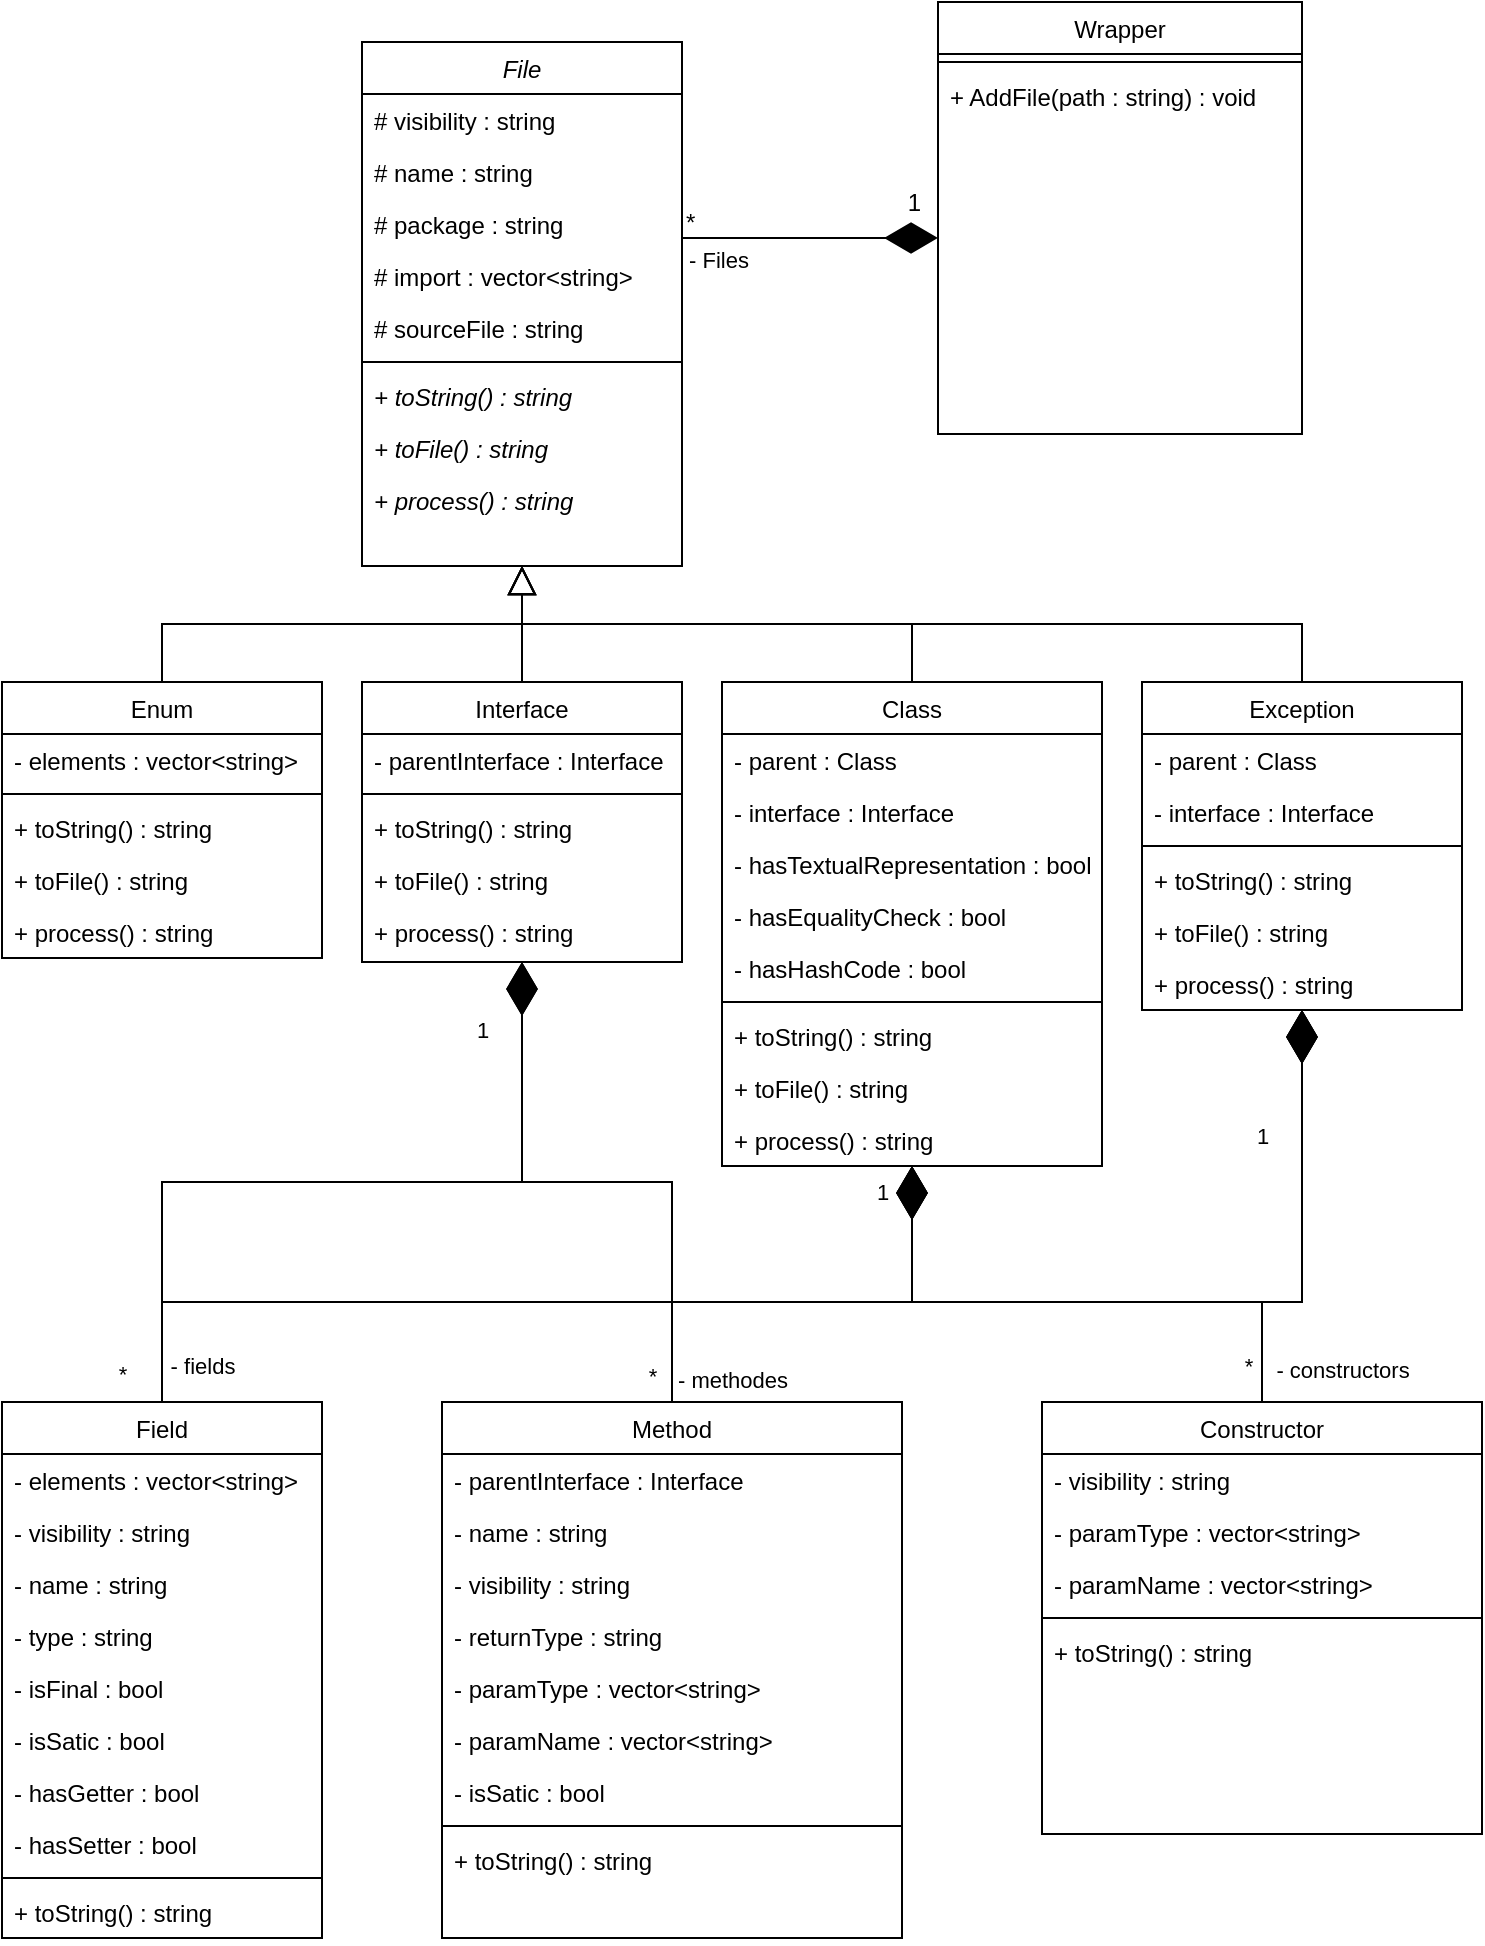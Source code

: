 <mxfile version="24.4.10" type="device">
  <diagram id="C5RBs43oDa-KdzZeNtuy" name="Page-1">
    <mxGraphModel dx="1432" dy="757" grid="1" gridSize="10" guides="1" tooltips="1" connect="1" arrows="1" fold="1" page="1" pageScale="1" pageWidth="827" pageHeight="1169" math="0" shadow="0">
      <root>
        <mxCell id="WIyWlLk6GJQsqaUBKTNV-0" />
        <mxCell id="WIyWlLk6GJQsqaUBKTNV-1" parent="WIyWlLk6GJQsqaUBKTNV-0" />
        <mxCell id="zkfFHV4jXpPFQw0GAbJ--0" value="File" style="swimlane;fontStyle=2;align=center;verticalAlign=top;childLayout=stackLayout;horizontal=1;startSize=26;horizontalStack=0;resizeParent=1;resizeLast=0;collapsible=1;marginBottom=0;rounded=0;shadow=0;strokeWidth=1;" parent="WIyWlLk6GJQsqaUBKTNV-1" vertex="1">
          <mxGeometry x="220" y="40" width="160" height="262" as="geometry">
            <mxRectangle x="230" y="140" width="160" height="26" as="alternateBounds" />
          </mxGeometry>
        </mxCell>
        <mxCell id="zkfFHV4jXpPFQw0GAbJ--1" value="# visibility : string" style="text;align=left;verticalAlign=top;spacingLeft=4;spacingRight=4;overflow=hidden;rotatable=0;points=[[0,0.5],[1,0.5]];portConstraint=eastwest;" parent="zkfFHV4jXpPFQw0GAbJ--0" vertex="1">
          <mxGeometry y="26" width="160" height="26" as="geometry" />
        </mxCell>
        <mxCell id="zkfFHV4jXpPFQw0GAbJ--3" value="# name : string" style="text;align=left;verticalAlign=top;spacingLeft=4;spacingRight=4;overflow=hidden;rotatable=0;points=[[0,0.5],[1,0.5]];portConstraint=eastwest;rounded=0;shadow=0;html=0;" parent="zkfFHV4jXpPFQw0GAbJ--0" vertex="1">
          <mxGeometry y="52" width="160" height="26" as="geometry" />
        </mxCell>
        <mxCell id="ltKmu5wCh4bkHCzf4ety-9" value="# package : string" style="text;align=left;verticalAlign=top;spacingLeft=4;spacingRight=4;overflow=hidden;rotatable=0;points=[[0,0.5],[1,0.5]];portConstraint=eastwest;rounded=0;shadow=0;html=0;" parent="zkfFHV4jXpPFQw0GAbJ--0" vertex="1">
          <mxGeometry y="78" width="160" height="26" as="geometry" />
        </mxCell>
        <mxCell id="ltKmu5wCh4bkHCzf4ety-12" value="# import : vector&lt;string&gt;" style="text;align=left;verticalAlign=top;spacingLeft=4;spacingRight=4;overflow=hidden;rotatable=0;points=[[0,0.5],[1,0.5]];portConstraint=eastwest;" parent="zkfFHV4jXpPFQw0GAbJ--0" vertex="1">
          <mxGeometry y="104" width="160" height="26" as="geometry" />
        </mxCell>
        <mxCell id="8OElluY5JYBfEVc4xmNO-0" value="# sourceFile : string" style="text;align=left;verticalAlign=top;spacingLeft=4;spacingRight=4;overflow=hidden;rotatable=0;points=[[0,0.5],[1,0.5]];portConstraint=eastwest;" parent="zkfFHV4jXpPFQw0GAbJ--0" vertex="1">
          <mxGeometry y="130" width="160" height="26" as="geometry" />
        </mxCell>
        <mxCell id="zkfFHV4jXpPFQw0GAbJ--4" value="" style="line;html=1;strokeWidth=1;align=left;verticalAlign=middle;spacingTop=-1;spacingLeft=3;spacingRight=3;rotatable=0;labelPosition=right;points=[];portConstraint=eastwest;" parent="zkfFHV4jXpPFQw0GAbJ--0" vertex="1">
          <mxGeometry y="156" width="160" height="8" as="geometry" />
        </mxCell>
        <mxCell id="zkfFHV4jXpPFQw0GAbJ--5" value="+ toString() : string" style="text;align=left;verticalAlign=top;spacingLeft=4;spacingRight=4;overflow=hidden;rotatable=0;points=[[0,0.5],[1,0.5]];portConstraint=eastwest;fontStyle=2" parent="zkfFHV4jXpPFQw0GAbJ--0" vertex="1">
          <mxGeometry y="164" width="160" height="26" as="geometry" />
        </mxCell>
        <mxCell id="ltKmu5wCh4bkHCzf4ety-10" value="+ toFile() : string" style="text;align=left;verticalAlign=top;spacingLeft=4;spacingRight=4;overflow=hidden;rotatable=0;points=[[0,0.5],[1,0.5]];portConstraint=eastwest;fontStyle=2" parent="zkfFHV4jXpPFQw0GAbJ--0" vertex="1">
          <mxGeometry y="190" width="160" height="26" as="geometry" />
        </mxCell>
        <mxCell id="8OElluY5JYBfEVc4xmNO-1" value="+ process() : string" style="text;align=left;verticalAlign=top;spacingLeft=4;spacingRight=4;overflow=hidden;rotatable=0;points=[[0,0.5],[1,0.5]];portConstraint=eastwest;fontStyle=2" parent="zkfFHV4jXpPFQw0GAbJ--0" vertex="1">
          <mxGeometry y="216" width="160" height="26" as="geometry" />
        </mxCell>
        <mxCell id="zkfFHV4jXpPFQw0GAbJ--6" value="Enum" style="swimlane;fontStyle=0;align=center;verticalAlign=top;childLayout=stackLayout;horizontal=1;startSize=26;horizontalStack=0;resizeParent=1;resizeLast=0;collapsible=1;marginBottom=0;rounded=0;shadow=0;strokeWidth=1;" parent="WIyWlLk6GJQsqaUBKTNV-1" vertex="1">
          <mxGeometry x="40" y="360" width="160" height="138" as="geometry">
            <mxRectangle x="130" y="380" width="160" height="26" as="alternateBounds" />
          </mxGeometry>
        </mxCell>
        <mxCell id="zkfFHV4jXpPFQw0GAbJ--14" value="- elements : vector&lt;string&gt;" style="text;align=left;verticalAlign=top;spacingLeft=4;spacingRight=4;overflow=hidden;rotatable=0;points=[[0,0.5],[1,0.5]];portConstraint=eastwest;" parent="zkfFHV4jXpPFQw0GAbJ--6" vertex="1">
          <mxGeometry y="26" width="160" height="26" as="geometry" />
        </mxCell>
        <mxCell id="zkfFHV4jXpPFQw0GAbJ--9" value="" style="line;html=1;strokeWidth=1;align=left;verticalAlign=middle;spacingTop=-1;spacingLeft=3;spacingRight=3;rotatable=0;labelPosition=right;points=[];portConstraint=eastwest;" parent="zkfFHV4jXpPFQw0GAbJ--6" vertex="1">
          <mxGeometry y="52" width="160" height="8" as="geometry" />
        </mxCell>
        <mxCell id="ltKmu5wCh4bkHCzf4ety-14" value="+ toString() : string" style="text;align=left;verticalAlign=top;spacingLeft=4;spacingRight=4;overflow=hidden;rotatable=0;points=[[0,0.5],[1,0.5]];portConstraint=eastwest;fontStyle=0" parent="zkfFHV4jXpPFQw0GAbJ--6" vertex="1">
          <mxGeometry y="60" width="160" height="26" as="geometry" />
        </mxCell>
        <mxCell id="ltKmu5wCh4bkHCzf4ety-15" value="+ toFile() : string" style="text;align=left;verticalAlign=top;spacingLeft=4;spacingRight=4;overflow=hidden;rotatable=0;points=[[0,0.5],[1,0.5]];portConstraint=eastwest;fontStyle=0" parent="zkfFHV4jXpPFQw0GAbJ--6" vertex="1">
          <mxGeometry y="86" width="160" height="26" as="geometry" />
        </mxCell>
        <mxCell id="4inZuKAJf4BQ4KefYnfL-3" value="+ process() : string" style="text;align=left;verticalAlign=top;spacingLeft=4;spacingRight=4;overflow=hidden;rotatable=0;points=[[0,0.5],[1,0.5]];portConstraint=eastwest;fontStyle=0" vertex="1" parent="zkfFHV4jXpPFQw0GAbJ--6">
          <mxGeometry y="112" width="160" height="26" as="geometry" />
        </mxCell>
        <mxCell id="zkfFHV4jXpPFQw0GAbJ--12" value="" style="endArrow=block;endSize=12;endFill=0;shadow=0;strokeWidth=1;rounded=0;curved=0;edgeStyle=elbowEdgeStyle;elbow=vertical;startSize=6;" parent="WIyWlLk6GJQsqaUBKTNV-1" source="zkfFHV4jXpPFQw0GAbJ--6" target="zkfFHV4jXpPFQw0GAbJ--0" edge="1">
          <mxGeometry width="160" relative="1" as="geometry">
            <mxPoint x="200" y="203" as="sourcePoint" />
            <mxPoint x="200" y="203" as="targetPoint" />
          </mxGeometry>
        </mxCell>
        <mxCell id="zkfFHV4jXpPFQw0GAbJ--13" value="Interface" style="swimlane;fontStyle=0;align=center;verticalAlign=top;childLayout=stackLayout;horizontal=1;startSize=26;horizontalStack=0;resizeParent=1;resizeLast=0;collapsible=1;marginBottom=0;rounded=0;shadow=0;strokeWidth=1;" parent="WIyWlLk6GJQsqaUBKTNV-1" vertex="1">
          <mxGeometry x="220" y="360" width="160" height="140" as="geometry">
            <mxRectangle x="340" y="380" width="170" height="26" as="alternateBounds" />
          </mxGeometry>
        </mxCell>
        <mxCell id="ltKmu5wCh4bkHCzf4ety-13" value="- parentInterface : Interface" style="text;align=left;verticalAlign=top;spacingLeft=4;spacingRight=4;overflow=hidden;rotatable=0;points=[[0,0.5],[1,0.5]];portConstraint=eastwest;" parent="zkfFHV4jXpPFQw0GAbJ--13" vertex="1">
          <mxGeometry y="26" width="160" height="26" as="geometry" />
        </mxCell>
        <mxCell id="zkfFHV4jXpPFQw0GAbJ--15" value="" style="line;html=1;strokeWidth=1;align=left;verticalAlign=middle;spacingTop=-1;spacingLeft=3;spacingRight=3;rotatable=0;labelPosition=right;points=[];portConstraint=eastwest;" parent="zkfFHV4jXpPFQw0GAbJ--13" vertex="1">
          <mxGeometry y="52" width="160" height="8" as="geometry" />
        </mxCell>
        <mxCell id="ltKmu5wCh4bkHCzf4ety-16" value="+ toString() : string" style="text;align=left;verticalAlign=top;spacingLeft=4;spacingRight=4;overflow=hidden;rotatable=0;points=[[0,0.5],[1,0.5]];portConstraint=eastwest;fontStyle=0" parent="zkfFHV4jXpPFQw0GAbJ--13" vertex="1">
          <mxGeometry y="60" width="160" height="26" as="geometry" />
        </mxCell>
        <mxCell id="ltKmu5wCh4bkHCzf4ety-17" value="+ toFile() : string" style="text;align=left;verticalAlign=top;spacingLeft=4;spacingRight=4;overflow=hidden;rotatable=0;points=[[0,0.5],[1,0.5]];portConstraint=eastwest;fontStyle=0" parent="zkfFHV4jXpPFQw0GAbJ--13" vertex="1">
          <mxGeometry y="86" width="160" height="26" as="geometry" />
        </mxCell>
        <mxCell id="4inZuKAJf4BQ4KefYnfL-4" value="+ process() : string" style="text;align=left;verticalAlign=top;spacingLeft=4;spacingRight=4;overflow=hidden;rotatable=0;points=[[0,0.5],[1,0.5]];portConstraint=eastwest;fontStyle=0" vertex="1" parent="zkfFHV4jXpPFQw0GAbJ--13">
          <mxGeometry y="112" width="160" height="26" as="geometry" />
        </mxCell>
        <mxCell id="zkfFHV4jXpPFQw0GAbJ--16" value="" style="endArrow=block;endSize=12;endFill=0;shadow=0;strokeWidth=1;rounded=0;curved=0;edgeStyle=elbowEdgeStyle;elbow=vertical;startSize=6;" parent="WIyWlLk6GJQsqaUBKTNV-1" source="zkfFHV4jXpPFQw0GAbJ--13" target="zkfFHV4jXpPFQw0GAbJ--0" edge="1">
          <mxGeometry width="160" relative="1" as="geometry">
            <mxPoint x="210" y="373" as="sourcePoint" />
            <mxPoint x="310" y="271" as="targetPoint" />
          </mxGeometry>
        </mxCell>
        <mxCell id="zkfFHV4jXpPFQw0GAbJ--17" value="Wrapper&#xa;" style="swimlane;fontStyle=0;align=center;verticalAlign=top;childLayout=stackLayout;horizontal=1;startSize=26;horizontalStack=0;resizeParent=1;resizeLast=0;collapsible=1;marginBottom=0;rounded=0;shadow=0;strokeWidth=1;" parent="WIyWlLk6GJQsqaUBKTNV-1" vertex="1">
          <mxGeometry x="508" y="20" width="182" height="216" as="geometry">
            <mxRectangle x="550" y="140" width="160" height="26" as="alternateBounds" />
          </mxGeometry>
        </mxCell>
        <mxCell id="zkfFHV4jXpPFQw0GAbJ--23" value="" style="line;html=1;strokeWidth=1;align=left;verticalAlign=middle;spacingTop=-1;spacingLeft=3;spacingRight=3;rotatable=0;labelPosition=right;points=[];portConstraint=eastwest;" parent="zkfFHV4jXpPFQw0GAbJ--17" vertex="1">
          <mxGeometry y="26" width="182" height="8" as="geometry" />
        </mxCell>
        <mxCell id="ltKmu5wCh4bkHCzf4ety-60" value="+ AddFile(path : string) : void" style="text;align=left;verticalAlign=top;spacingLeft=4;spacingRight=4;overflow=hidden;rotatable=0;points=[[0,0.5],[1,0.5]];portConstraint=eastwest;" parent="zkfFHV4jXpPFQw0GAbJ--17" vertex="1">
          <mxGeometry y="34" width="182" height="26" as="geometry" />
        </mxCell>
        <mxCell id="zkfFHV4jXpPFQw0GAbJ--26" value="" style="endArrow=diamondThin;shadow=0;strokeWidth=1;rounded=0;curved=0;endFill=1;edgeStyle=elbowEdgeStyle;elbow=vertical;endSize=24;startSize=24;" parent="WIyWlLk6GJQsqaUBKTNV-1" source="zkfFHV4jXpPFQw0GAbJ--0" target="zkfFHV4jXpPFQw0GAbJ--17" edge="1">
          <mxGeometry x="0.5" y="41" relative="1" as="geometry">
            <mxPoint x="380" y="192" as="sourcePoint" />
            <mxPoint x="540" y="192" as="targetPoint" />
            <mxPoint x="-40" y="32" as="offset" />
          </mxGeometry>
        </mxCell>
        <mxCell id="zkfFHV4jXpPFQw0GAbJ--27" value="*" style="resizable=0;align=left;verticalAlign=bottom;labelBackgroundColor=none;fontSize=12;" parent="zkfFHV4jXpPFQw0GAbJ--26" connectable="0" vertex="1">
          <mxGeometry x="-1" relative="1" as="geometry">
            <mxPoint y="1" as="offset" />
          </mxGeometry>
        </mxCell>
        <mxCell id="zkfFHV4jXpPFQw0GAbJ--28" value="1" style="resizable=0;align=right;verticalAlign=bottom;labelBackgroundColor=none;fontSize=12;" parent="zkfFHV4jXpPFQw0GAbJ--26" connectable="0" vertex="1">
          <mxGeometry x="1" relative="1" as="geometry">
            <mxPoint x="-7" y="-9" as="offset" />
          </mxGeometry>
        </mxCell>
        <mxCell id="ltKmu5wCh4bkHCzf4ety-0" value="- Files" style="edgeLabel;html=1;align=center;verticalAlign=middle;resizable=0;points=[];" parent="zkfFHV4jXpPFQw0GAbJ--26" vertex="1" connectable="0">
          <mxGeometry x="-0.719" y="-2" relative="1" as="geometry">
            <mxPoint y="9" as="offset" />
          </mxGeometry>
        </mxCell>
        <mxCell id="ltKmu5wCh4bkHCzf4ety-1" value="" style="endArrow=block;endSize=12;endFill=0;shadow=0;strokeWidth=1;rounded=0;curved=0;edgeStyle=elbowEdgeStyle;elbow=vertical;startSize=6;exitX=0.5;exitY=0;exitDx=0;exitDy=0;entryX=0.5;entryY=1;entryDx=0;entryDy=0;" parent="WIyWlLk6GJQsqaUBKTNV-1" source="ltKmu5wCh4bkHCzf4ety-3" target="zkfFHV4jXpPFQw0GAbJ--0" edge="1">
          <mxGeometry width="160" relative="1" as="geometry">
            <mxPoint x="600" y="370" as="sourcePoint" />
            <mxPoint x="300" y="250" as="targetPoint" />
          </mxGeometry>
        </mxCell>
        <mxCell id="ltKmu5wCh4bkHCzf4ety-3" value="Class" style="swimlane;fontStyle=0;align=center;verticalAlign=top;childLayout=stackLayout;horizontal=1;startSize=26;horizontalStack=0;resizeParent=1;resizeLast=0;collapsible=1;marginBottom=0;rounded=0;shadow=0;strokeWidth=1;" parent="WIyWlLk6GJQsqaUBKTNV-1" vertex="1">
          <mxGeometry x="400" y="360" width="190" height="242" as="geometry">
            <mxRectangle x="130" y="380" width="160" height="26" as="alternateBounds" />
          </mxGeometry>
        </mxCell>
        <mxCell id="ltKmu5wCh4bkHCzf4ety-4" value="- parent : Class" style="text;align=left;verticalAlign=top;spacingLeft=4;spacingRight=4;overflow=hidden;rotatable=0;points=[[0,0.5],[1,0.5]];portConstraint=eastwest;" parent="ltKmu5wCh4bkHCzf4ety-3" vertex="1">
          <mxGeometry y="26" width="190" height="26" as="geometry" />
        </mxCell>
        <mxCell id="ltKmu5wCh4bkHCzf4ety-5" value="- interface : Interface" style="text;align=left;verticalAlign=top;spacingLeft=4;spacingRight=4;overflow=hidden;rotatable=0;points=[[0,0.5],[1,0.5]];portConstraint=eastwest;rounded=0;shadow=0;html=0;" parent="ltKmu5wCh4bkHCzf4ety-3" vertex="1">
          <mxGeometry y="52" width="190" height="26" as="geometry" />
        </mxCell>
        <mxCell id="4inZuKAJf4BQ4KefYnfL-0" value="- hasTextualRepresentation : bool" style="text;align=left;verticalAlign=top;spacingLeft=4;spacingRight=4;overflow=hidden;rotatable=0;points=[[0,0.5],[1,0.5]];portConstraint=eastwest;rounded=0;shadow=0;html=0;" vertex="1" parent="ltKmu5wCh4bkHCzf4ety-3">
          <mxGeometry y="78" width="190" height="26" as="geometry" />
        </mxCell>
        <mxCell id="4inZuKAJf4BQ4KefYnfL-1" value="- hasEqualityCheck : bool" style="text;align=left;verticalAlign=top;spacingLeft=4;spacingRight=4;overflow=hidden;rotatable=0;points=[[0,0.5],[1,0.5]];portConstraint=eastwest;rounded=0;shadow=0;html=0;" vertex="1" parent="ltKmu5wCh4bkHCzf4ety-3">
          <mxGeometry y="104" width="190" height="26" as="geometry" />
        </mxCell>
        <mxCell id="4inZuKAJf4BQ4KefYnfL-2" value="- hasHashCode : bool" style="text;align=left;verticalAlign=top;spacingLeft=4;spacingRight=4;overflow=hidden;rotatable=0;points=[[0,0.5],[1,0.5]];portConstraint=eastwest;rounded=0;shadow=0;html=0;" vertex="1" parent="ltKmu5wCh4bkHCzf4ety-3">
          <mxGeometry y="130" width="190" height="26" as="geometry" />
        </mxCell>
        <mxCell id="ltKmu5wCh4bkHCzf4ety-6" value="" style="line;html=1;strokeWidth=1;align=left;verticalAlign=middle;spacingTop=-1;spacingLeft=3;spacingRight=3;rotatable=0;labelPosition=right;points=[];portConstraint=eastwest;" parent="ltKmu5wCh4bkHCzf4ety-3" vertex="1">
          <mxGeometry y="156" width="190" height="8" as="geometry" />
        </mxCell>
        <mxCell id="ltKmu5wCh4bkHCzf4ety-18" value="+ toString() : string" style="text;align=left;verticalAlign=top;spacingLeft=4;spacingRight=4;overflow=hidden;rotatable=0;points=[[0,0.5],[1,0.5]];portConstraint=eastwest;fontStyle=0" parent="ltKmu5wCh4bkHCzf4ety-3" vertex="1">
          <mxGeometry y="164" width="190" height="26" as="geometry" />
        </mxCell>
        <mxCell id="ltKmu5wCh4bkHCzf4ety-19" value="+ toFile() : string" style="text;align=left;verticalAlign=top;spacingLeft=4;spacingRight=4;overflow=hidden;rotatable=0;points=[[0,0.5],[1,0.5]];portConstraint=eastwest;fontStyle=0" parent="ltKmu5wCh4bkHCzf4ety-3" vertex="1">
          <mxGeometry y="190" width="190" height="26" as="geometry" />
        </mxCell>
        <mxCell id="4inZuKAJf4BQ4KefYnfL-5" value="+ process() : string" style="text;align=left;verticalAlign=top;spacingLeft=4;spacingRight=4;overflow=hidden;rotatable=0;points=[[0,0.5],[1,0.5]];portConstraint=eastwest;fontStyle=0" vertex="1" parent="ltKmu5wCh4bkHCzf4ety-3">
          <mxGeometry y="216" width="190" height="26" as="geometry" />
        </mxCell>
        <mxCell id="ltKmu5wCh4bkHCzf4ety-20" value="Field" style="swimlane;fontStyle=0;align=center;verticalAlign=top;childLayout=stackLayout;horizontal=1;startSize=26;horizontalStack=0;resizeParent=1;resizeLast=0;collapsible=1;marginBottom=0;rounded=0;shadow=0;strokeWidth=1;" parent="WIyWlLk6GJQsqaUBKTNV-1" vertex="1">
          <mxGeometry x="40" y="720" width="160" height="268" as="geometry">
            <mxRectangle x="130" y="380" width="160" height="26" as="alternateBounds" />
          </mxGeometry>
        </mxCell>
        <mxCell id="ltKmu5wCh4bkHCzf4ety-21" value="- elements : vector&lt;string&gt;" style="text;align=left;verticalAlign=top;spacingLeft=4;spacingRight=4;overflow=hidden;rotatable=0;points=[[0,0.5],[1,0.5]];portConstraint=eastwest;" parent="ltKmu5wCh4bkHCzf4ety-20" vertex="1">
          <mxGeometry y="26" width="160" height="26" as="geometry" />
        </mxCell>
        <mxCell id="ltKmu5wCh4bkHCzf4ety-52" value="- visibility : string" style="text;align=left;verticalAlign=top;spacingLeft=4;spacingRight=4;overflow=hidden;rotatable=0;points=[[0,0.5],[1,0.5]];portConstraint=eastwest;" parent="ltKmu5wCh4bkHCzf4ety-20" vertex="1">
          <mxGeometry y="52" width="160" height="26" as="geometry" />
        </mxCell>
        <mxCell id="ltKmu5wCh4bkHCzf4ety-53" value="- name : string" style="text;align=left;verticalAlign=top;spacingLeft=4;spacingRight=4;overflow=hidden;rotatable=0;points=[[0,0.5],[1,0.5]];portConstraint=eastwest;rounded=0;shadow=0;html=0;" parent="ltKmu5wCh4bkHCzf4ety-20" vertex="1">
          <mxGeometry y="78" width="160" height="26" as="geometry" />
        </mxCell>
        <mxCell id="ltKmu5wCh4bkHCzf4ety-56" value="- type : string" style="text;align=left;verticalAlign=top;spacingLeft=4;spacingRight=4;overflow=hidden;rotatable=0;points=[[0,0.5],[1,0.5]];portConstraint=eastwest;rounded=0;shadow=0;html=0;" parent="ltKmu5wCh4bkHCzf4ety-20" vertex="1">
          <mxGeometry y="104" width="160" height="26" as="geometry" />
        </mxCell>
        <mxCell id="ltKmu5wCh4bkHCzf4ety-61" value="- isFinal : bool" style="text;align=left;verticalAlign=top;spacingLeft=4;spacingRight=4;overflow=hidden;rotatable=0;points=[[0,0.5],[1,0.5]];portConstraint=eastwest;rounded=0;shadow=0;html=0;" parent="ltKmu5wCh4bkHCzf4ety-20" vertex="1">
          <mxGeometry y="130" width="160" height="26" as="geometry" />
        </mxCell>
        <mxCell id="ltKmu5wCh4bkHCzf4ety-62" value="- isSatic : bool" style="text;align=left;verticalAlign=top;spacingLeft=4;spacingRight=4;overflow=hidden;rotatable=0;points=[[0,0.5],[1,0.5]];portConstraint=eastwest;rounded=0;shadow=0;html=0;" parent="ltKmu5wCh4bkHCzf4ety-20" vertex="1">
          <mxGeometry y="156" width="160" height="26" as="geometry" />
        </mxCell>
        <mxCell id="ltKmu5wCh4bkHCzf4ety-63" value="- hasGetter : bool" style="text;align=left;verticalAlign=top;spacingLeft=4;spacingRight=4;overflow=hidden;rotatable=0;points=[[0,0.5],[1,0.5]];portConstraint=eastwest;rounded=0;shadow=0;html=0;" parent="ltKmu5wCh4bkHCzf4ety-20" vertex="1">
          <mxGeometry y="182" width="160" height="26" as="geometry" />
        </mxCell>
        <mxCell id="ltKmu5wCh4bkHCzf4ety-64" value="- hasSetter : bool" style="text;align=left;verticalAlign=top;spacingLeft=4;spacingRight=4;overflow=hidden;rotatable=0;points=[[0,0.5],[1,0.5]];portConstraint=eastwest;rounded=0;shadow=0;html=0;" parent="ltKmu5wCh4bkHCzf4ety-20" vertex="1">
          <mxGeometry y="208" width="160" height="26" as="geometry" />
        </mxCell>
        <mxCell id="ltKmu5wCh4bkHCzf4ety-22" value="" style="line;html=1;strokeWidth=1;align=left;verticalAlign=middle;spacingTop=-1;spacingLeft=3;spacingRight=3;rotatable=0;labelPosition=right;points=[];portConstraint=eastwest;" parent="ltKmu5wCh4bkHCzf4ety-20" vertex="1">
          <mxGeometry y="234" width="160" height="8" as="geometry" />
        </mxCell>
        <mxCell id="ltKmu5wCh4bkHCzf4ety-23" value="+ toString() : string" style="text;align=left;verticalAlign=top;spacingLeft=4;spacingRight=4;overflow=hidden;rotatable=0;points=[[0,0.5],[1,0.5]];portConstraint=eastwest;fontStyle=0" parent="ltKmu5wCh4bkHCzf4ety-20" vertex="1">
          <mxGeometry y="242" width="160" height="26" as="geometry" />
        </mxCell>
        <mxCell id="ltKmu5wCh4bkHCzf4ety-25" value="Method" style="swimlane;fontStyle=0;align=center;verticalAlign=top;childLayout=stackLayout;horizontal=1;startSize=26;horizontalStack=0;resizeParent=1;resizeLast=0;collapsible=1;marginBottom=0;rounded=0;shadow=0;strokeWidth=1;" parent="WIyWlLk6GJQsqaUBKTNV-1" vertex="1">
          <mxGeometry x="260" y="720" width="230" height="268" as="geometry">
            <mxRectangle x="340" y="380" width="170" height="26" as="alternateBounds" />
          </mxGeometry>
        </mxCell>
        <mxCell id="ltKmu5wCh4bkHCzf4ety-26" value="- parentInterface : Interface" style="text;align=left;verticalAlign=top;spacingLeft=4;spacingRight=4;overflow=hidden;rotatable=0;points=[[0,0.5],[1,0.5]];portConstraint=eastwest;" parent="ltKmu5wCh4bkHCzf4ety-25" vertex="1">
          <mxGeometry y="26" width="230" height="26" as="geometry" />
        </mxCell>
        <mxCell id="ltKmu5wCh4bkHCzf4ety-51" value="- name : string" style="text;align=left;verticalAlign=top;spacingLeft=4;spacingRight=4;overflow=hidden;rotatable=0;points=[[0,0.5],[1,0.5]];portConstraint=eastwest;rounded=0;shadow=0;html=0;" parent="ltKmu5wCh4bkHCzf4ety-25" vertex="1">
          <mxGeometry y="52" width="230" height="26" as="geometry" />
        </mxCell>
        <mxCell id="ltKmu5wCh4bkHCzf4ety-50" value="- visibility : string" style="text;align=left;verticalAlign=top;spacingLeft=4;spacingRight=4;overflow=hidden;rotatable=0;points=[[0,0.5],[1,0.5]];portConstraint=eastwest;" parent="ltKmu5wCh4bkHCzf4ety-25" vertex="1">
          <mxGeometry y="78" width="230" height="26" as="geometry" />
        </mxCell>
        <mxCell id="ltKmu5wCh4bkHCzf4ety-57" value="- returnType : string" style="text;align=left;verticalAlign=top;spacingLeft=4;spacingRight=4;overflow=hidden;rotatable=0;points=[[0,0.5],[1,0.5]];portConstraint=eastwest;" parent="ltKmu5wCh4bkHCzf4ety-25" vertex="1">
          <mxGeometry y="104" width="230" height="26" as="geometry" />
        </mxCell>
        <mxCell id="ltKmu5wCh4bkHCzf4ety-67" value="- paramType : vector&lt;string&gt;" style="text;align=left;verticalAlign=top;spacingLeft=4;spacingRight=4;overflow=hidden;rotatable=0;points=[[0,0.5],[1,0.5]];portConstraint=eastwest;" parent="ltKmu5wCh4bkHCzf4ety-25" vertex="1">
          <mxGeometry y="130" width="230" height="26" as="geometry" />
        </mxCell>
        <mxCell id="ltKmu5wCh4bkHCzf4ety-68" value="- paramName : vector&lt;string&gt;" style="text;align=left;verticalAlign=top;spacingLeft=4;spacingRight=4;overflow=hidden;rotatable=0;points=[[0,0.5],[1,0.5]];portConstraint=eastwest;" parent="ltKmu5wCh4bkHCzf4ety-25" vertex="1">
          <mxGeometry y="156" width="230" height="26" as="geometry" />
        </mxCell>
        <mxCell id="ltKmu5wCh4bkHCzf4ety-66" value="- isSatic : bool" style="text;align=left;verticalAlign=top;spacingLeft=4;spacingRight=4;overflow=hidden;rotatable=0;points=[[0,0.5],[1,0.5]];portConstraint=eastwest;rounded=0;shadow=0;html=0;" parent="ltKmu5wCh4bkHCzf4ety-25" vertex="1">
          <mxGeometry y="182" width="230" height="26" as="geometry" />
        </mxCell>
        <mxCell id="ltKmu5wCh4bkHCzf4ety-27" value="" style="line;html=1;strokeWidth=1;align=left;verticalAlign=middle;spacingTop=-1;spacingLeft=3;spacingRight=3;rotatable=0;labelPosition=right;points=[];portConstraint=eastwest;" parent="ltKmu5wCh4bkHCzf4ety-25" vertex="1">
          <mxGeometry y="208" width="230" height="8" as="geometry" />
        </mxCell>
        <mxCell id="ltKmu5wCh4bkHCzf4ety-28" value="+ toString() : string" style="text;align=left;verticalAlign=top;spacingLeft=4;spacingRight=4;overflow=hidden;rotatable=0;points=[[0,0.5],[1,0.5]];portConstraint=eastwest;fontStyle=0" parent="ltKmu5wCh4bkHCzf4ety-25" vertex="1">
          <mxGeometry y="216" width="230" height="26" as="geometry" />
        </mxCell>
        <mxCell id="ltKmu5wCh4bkHCzf4ety-30" value="Constructor" style="swimlane;fontStyle=0;align=center;verticalAlign=top;childLayout=stackLayout;horizontal=1;startSize=26;horizontalStack=0;resizeParent=1;resizeLast=0;collapsible=1;marginBottom=0;rounded=0;shadow=0;strokeWidth=1;" parent="WIyWlLk6GJQsqaUBKTNV-1" vertex="1">
          <mxGeometry x="560" y="720" width="220" height="216" as="geometry">
            <mxRectangle x="130" y="380" width="160" height="26" as="alternateBounds" />
          </mxGeometry>
        </mxCell>
        <mxCell id="ltKmu5wCh4bkHCzf4ety-54" value="- visibility : string" style="text;align=left;verticalAlign=top;spacingLeft=4;spacingRight=4;overflow=hidden;rotatable=0;points=[[0,0.5],[1,0.5]];portConstraint=eastwest;" parent="ltKmu5wCh4bkHCzf4ety-30" vertex="1">
          <mxGeometry y="26" width="220" height="26" as="geometry" />
        </mxCell>
        <mxCell id="ltKmu5wCh4bkHCzf4ety-59" value="- paramType : vector&lt;string&gt;" style="text;align=left;verticalAlign=top;spacingLeft=4;spacingRight=4;overflow=hidden;rotatable=0;points=[[0,0.5],[1,0.5]];portConstraint=eastwest;" parent="ltKmu5wCh4bkHCzf4ety-30" vertex="1">
          <mxGeometry y="52" width="220" height="26" as="geometry" />
        </mxCell>
        <mxCell id="ltKmu5wCh4bkHCzf4ety-65" value="- paramName : vector&lt;string&gt;" style="text;align=left;verticalAlign=top;spacingLeft=4;spacingRight=4;overflow=hidden;rotatable=0;points=[[0,0.5],[1,0.5]];portConstraint=eastwest;" parent="ltKmu5wCh4bkHCzf4ety-30" vertex="1">
          <mxGeometry y="78" width="220" height="26" as="geometry" />
        </mxCell>
        <mxCell id="ltKmu5wCh4bkHCzf4ety-33" value="" style="line;html=1;strokeWidth=1;align=left;verticalAlign=middle;spacingTop=-1;spacingLeft=3;spacingRight=3;rotatable=0;labelPosition=right;points=[];portConstraint=eastwest;" parent="ltKmu5wCh4bkHCzf4ety-30" vertex="1">
          <mxGeometry y="104" width="220" height="8" as="geometry" />
        </mxCell>
        <mxCell id="ltKmu5wCh4bkHCzf4ety-34" value="+ toString() : string" style="text;align=left;verticalAlign=top;spacingLeft=4;spacingRight=4;overflow=hidden;rotatable=0;points=[[0,0.5],[1,0.5]];portConstraint=eastwest;fontStyle=0" parent="ltKmu5wCh4bkHCzf4ety-30" vertex="1">
          <mxGeometry y="112" width="220" height="26" as="geometry" />
        </mxCell>
        <mxCell id="ltKmu5wCh4bkHCzf4ety-36" value="" style="endArrow=diamondThin;html=1;rounded=0;entryX=0.5;entryY=1;entryDx=0;entryDy=0;exitX=0.5;exitY=0;exitDx=0;exitDy=0;edgeStyle=elbowEdgeStyle;elbow=vertical;endFill=1;endSize=24;startSize=24;" parent="WIyWlLk6GJQsqaUBKTNV-1" source="ltKmu5wCh4bkHCzf4ety-25" target="zkfFHV4jXpPFQw0GAbJ--13" edge="1">
          <mxGeometry width="50" height="50" relative="1" as="geometry">
            <mxPoint x="290" y="610" as="sourcePoint" />
            <mxPoint x="340" y="560" as="targetPoint" />
          </mxGeometry>
        </mxCell>
        <mxCell id="ltKmu5wCh4bkHCzf4ety-37" value="" style="endArrow=diamondThin;html=1;rounded=0;entryX=0.5;entryY=1;entryDx=0;entryDy=0;exitX=0.5;exitY=0;exitDx=0;exitDy=0;edgeStyle=elbowEdgeStyle;elbow=vertical;endFill=1;endSize=24;startSize=24;" parent="WIyWlLk6GJQsqaUBKTNV-1" source="ltKmu5wCh4bkHCzf4ety-20" target="zkfFHV4jXpPFQw0GAbJ--13" edge="1">
          <mxGeometry width="50" height="50" relative="1" as="geometry">
            <mxPoint x="270" y="620" as="sourcePoint" />
            <mxPoint x="270" y="510" as="targetPoint" />
          </mxGeometry>
        </mxCell>
        <mxCell id="ltKmu5wCh4bkHCzf4ety-42" value="1" style="edgeLabel;html=1;align=center;verticalAlign=middle;resizable=0;points=[];" parent="ltKmu5wCh4bkHCzf4ety-37" vertex="1" connectable="0">
          <mxGeometry x="0.745" y="1" relative="1" as="geometry">
            <mxPoint x="-19" y="-17" as="offset" />
          </mxGeometry>
        </mxCell>
        <mxCell id="ltKmu5wCh4bkHCzf4ety-43" value="1" style="edgeLabel;html=1;align=center;verticalAlign=middle;resizable=0;points=[];" parent="ltKmu5wCh4bkHCzf4ety-37" vertex="1" connectable="0">
          <mxGeometry x="0.731" y="-1" relative="1" as="geometry">
            <mxPoint x="179" y="61" as="offset" />
          </mxGeometry>
        </mxCell>
        <mxCell id="ltKmu5wCh4bkHCzf4ety-39" value="" style="endArrow=diamondThin;html=1;rounded=0;exitX=0.5;exitY=0;exitDx=0;exitDy=0;edgeStyle=elbowEdgeStyle;elbow=vertical;entryX=0.5;entryY=1;entryDx=0;entryDy=0;endFill=1;endSize=24;startSize=24;" parent="WIyWlLk6GJQsqaUBKTNV-1" source="ltKmu5wCh4bkHCzf4ety-20" target="ltKmu5wCh4bkHCzf4ety-3" edge="1">
          <mxGeometry width="50" height="50" relative="1" as="geometry">
            <mxPoint x="350" y="704" as="sourcePoint" />
            <mxPoint x="495" y="650" as="targetPoint" />
            <Array as="points">
              <mxPoint x="310" y="670" />
            </Array>
          </mxGeometry>
        </mxCell>
        <mxCell id="ltKmu5wCh4bkHCzf4ety-44" value="*" style="edgeLabel;html=1;align=center;verticalAlign=middle;resizable=0;points=[];" parent="ltKmu5wCh4bkHCzf4ety-39" vertex="1" connectable="0">
          <mxGeometry x="-0.944" relative="1" as="geometry">
            <mxPoint x="-20" as="offset" />
          </mxGeometry>
        </mxCell>
        <mxCell id="ltKmu5wCh4bkHCzf4ety-45" value="- fields" style="edgeLabel;html=1;align=center;verticalAlign=middle;resizable=0;points=[];" parent="ltKmu5wCh4bkHCzf4ety-39" vertex="1" connectable="0">
          <mxGeometry x="-0.926" y="1" relative="1" as="geometry">
            <mxPoint x="21" as="offset" />
          </mxGeometry>
        </mxCell>
        <mxCell id="ltKmu5wCh4bkHCzf4ety-40" value="" style="endArrow=diamondThin;html=1;rounded=0;exitX=0.5;exitY=0;exitDx=0;exitDy=0;edgeStyle=elbowEdgeStyle;elbow=vertical;entryX=0.5;entryY=1;entryDx=0;entryDy=0;endFill=1;endSize=24;startSize=24;" parent="WIyWlLk6GJQsqaUBKTNV-1" source="ltKmu5wCh4bkHCzf4ety-25" target="ltKmu5wCh4bkHCzf4ety-3" edge="1">
          <mxGeometry width="50" height="50" relative="1" as="geometry">
            <mxPoint x="130" y="694" as="sourcePoint" />
            <mxPoint x="495" y="650" as="targetPoint" />
            <Array as="points">
              <mxPoint x="430" y="670" />
            </Array>
          </mxGeometry>
        </mxCell>
        <mxCell id="ltKmu5wCh4bkHCzf4ety-46" value="*" style="edgeLabel;html=1;align=center;verticalAlign=middle;resizable=0;points=[];" parent="ltKmu5wCh4bkHCzf4ety-40" vertex="1" connectable="0">
          <mxGeometry x="-0.886" y="1" relative="1" as="geometry">
            <mxPoint x="-9" as="offset" />
          </mxGeometry>
        </mxCell>
        <mxCell id="ltKmu5wCh4bkHCzf4ety-47" value="- methodes" style="edgeLabel;html=1;align=center;verticalAlign=middle;resizable=0;points=[];" parent="ltKmu5wCh4bkHCzf4ety-40" vertex="1" connectable="0">
          <mxGeometry x="-0.907" y="-1" relative="1" as="geometry">
            <mxPoint x="29" as="offset" />
          </mxGeometry>
        </mxCell>
        <mxCell id="ltKmu5wCh4bkHCzf4ety-41" value="" style="endArrow=diamondThin;html=1;rounded=0;exitX=0.5;exitY=0;exitDx=0;exitDy=0;edgeStyle=elbowEdgeStyle;elbow=vertical;endFill=1;endSize=24;startSize=24;entryX=0.5;entryY=1;entryDx=0;entryDy=0;" parent="WIyWlLk6GJQsqaUBKTNV-1" source="ltKmu5wCh4bkHCzf4ety-30" target="ltKmu5wCh4bkHCzf4ety-3" edge="1">
          <mxGeometry width="50" height="50" relative="1" as="geometry">
            <mxPoint x="140" y="704" as="sourcePoint" />
            <mxPoint x="495" y="610" as="targetPoint" />
            <Array as="points">
              <mxPoint x="580" y="670" />
            </Array>
          </mxGeometry>
        </mxCell>
        <mxCell id="ltKmu5wCh4bkHCzf4ety-48" value="*" style="edgeLabel;html=1;align=center;verticalAlign=middle;resizable=0;points=[];" parent="ltKmu5wCh4bkHCzf4ety-41" vertex="1" connectable="0">
          <mxGeometry x="-0.76" y="3" relative="1" as="geometry">
            <mxPoint x="-4" y="17" as="offset" />
          </mxGeometry>
        </mxCell>
        <mxCell id="ltKmu5wCh4bkHCzf4ety-49" value="- constructors" style="edgeLabel;html=1;align=center;verticalAlign=middle;resizable=0;points=[];" parent="ltKmu5wCh4bkHCzf4ety-41" vertex="1" connectable="0">
          <mxGeometry x="-0.7" y="-3" relative="1" as="geometry">
            <mxPoint x="37" y="28" as="offset" />
          </mxGeometry>
        </mxCell>
        <mxCell id="8OElluY5JYBfEVc4xmNO-2" value="Exception" style="swimlane;fontStyle=0;align=center;verticalAlign=top;childLayout=stackLayout;horizontal=1;startSize=26;horizontalStack=0;resizeParent=1;resizeLast=0;collapsible=1;marginBottom=0;rounded=0;shadow=0;strokeWidth=1;" parent="WIyWlLk6GJQsqaUBKTNV-1" vertex="1">
          <mxGeometry x="610" y="360" width="160" height="164" as="geometry">
            <mxRectangle x="130" y="380" width="160" height="26" as="alternateBounds" />
          </mxGeometry>
        </mxCell>
        <mxCell id="8OElluY5JYBfEVc4xmNO-3" value="- parent : Class" style="text;align=left;verticalAlign=top;spacingLeft=4;spacingRight=4;overflow=hidden;rotatable=0;points=[[0,0.5],[1,0.5]];portConstraint=eastwest;" parent="8OElluY5JYBfEVc4xmNO-2" vertex="1">
          <mxGeometry y="26" width="160" height="26" as="geometry" />
        </mxCell>
        <mxCell id="8OElluY5JYBfEVc4xmNO-4" value="- interface : Interface" style="text;align=left;verticalAlign=top;spacingLeft=4;spacingRight=4;overflow=hidden;rotatable=0;points=[[0,0.5],[1,0.5]];portConstraint=eastwest;rounded=0;shadow=0;html=0;" parent="8OElluY5JYBfEVc4xmNO-2" vertex="1">
          <mxGeometry y="52" width="160" height="26" as="geometry" />
        </mxCell>
        <mxCell id="8OElluY5JYBfEVc4xmNO-5" value="" style="line;html=1;strokeWidth=1;align=left;verticalAlign=middle;spacingTop=-1;spacingLeft=3;spacingRight=3;rotatable=0;labelPosition=right;points=[];portConstraint=eastwest;" parent="8OElluY5JYBfEVc4xmNO-2" vertex="1">
          <mxGeometry y="78" width="160" height="8" as="geometry" />
        </mxCell>
        <mxCell id="8OElluY5JYBfEVc4xmNO-6" value="+ toString() : string" style="text;align=left;verticalAlign=top;spacingLeft=4;spacingRight=4;overflow=hidden;rotatable=0;points=[[0,0.5],[1,0.5]];portConstraint=eastwest;fontStyle=0" parent="8OElluY5JYBfEVc4xmNO-2" vertex="1">
          <mxGeometry y="86" width="160" height="26" as="geometry" />
        </mxCell>
        <mxCell id="8OElluY5JYBfEVc4xmNO-7" value="+ toFile() : string" style="text;align=left;verticalAlign=top;spacingLeft=4;spacingRight=4;overflow=hidden;rotatable=0;points=[[0,0.5],[1,0.5]];portConstraint=eastwest;fontStyle=0" parent="8OElluY5JYBfEVc4xmNO-2" vertex="1">
          <mxGeometry y="112" width="160" height="26" as="geometry" />
        </mxCell>
        <mxCell id="4inZuKAJf4BQ4KefYnfL-6" value="+ process() : string" style="text;align=left;verticalAlign=top;spacingLeft=4;spacingRight=4;overflow=hidden;rotatable=0;points=[[0,0.5],[1,0.5]];portConstraint=eastwest;fontStyle=0" vertex="1" parent="8OElluY5JYBfEVc4xmNO-2">
          <mxGeometry y="138" width="160" height="26" as="geometry" />
        </mxCell>
        <mxCell id="8OElluY5JYBfEVc4xmNO-17" value="" style="endArrow=diamondThin;html=1;rounded=0;exitX=0.5;exitY=0;exitDx=0;exitDy=0;edgeStyle=elbowEdgeStyle;elbow=vertical;entryX=0.5;entryY=1;entryDx=0;entryDy=0;endFill=1;endSize=24;startSize=24;" parent="WIyWlLk6GJQsqaUBKTNV-1" source="ltKmu5wCh4bkHCzf4ety-20" target="8OElluY5JYBfEVc4xmNO-2" edge="1">
          <mxGeometry width="50" height="50" relative="1" as="geometry">
            <mxPoint x="140" y="630" as="sourcePoint" />
            <mxPoint x="500" y="530" as="targetPoint" />
            <Array as="points">
              <mxPoint x="410" y="670" />
            </Array>
          </mxGeometry>
        </mxCell>
        <mxCell id="8OElluY5JYBfEVc4xmNO-20" value="" style="endArrow=diamondThin;html=1;rounded=0;exitX=0.5;exitY=0;exitDx=0;exitDy=0;edgeStyle=elbowEdgeStyle;elbow=vertical;endFill=1;endSize=24;startSize=24;entryX=0.5;entryY=1;entryDx=0;entryDy=0;" parent="WIyWlLk6GJQsqaUBKTNV-1" source="ltKmu5wCh4bkHCzf4ety-25" target="8OElluY5JYBfEVc4xmNO-2" edge="1">
          <mxGeometry width="50" height="50" relative="1" as="geometry">
            <mxPoint x="395" y="630" as="sourcePoint" />
            <mxPoint x="660" y="510" as="targetPoint" />
            <Array as="points">
              <mxPoint x="540" y="670" />
            </Array>
          </mxGeometry>
        </mxCell>
        <mxCell id="8OElluY5JYBfEVc4xmNO-23" value="" style="endArrow=diamondThin;html=1;rounded=0;edgeStyle=elbowEdgeStyle;elbow=vertical;entryX=0.5;entryY=1;entryDx=0;entryDy=0;endFill=1;endSize=24;startSize=24;exitX=0.5;exitY=0;exitDx=0;exitDy=0;" parent="WIyWlLk6GJQsqaUBKTNV-1" source="ltKmu5wCh4bkHCzf4ety-30" target="8OElluY5JYBfEVc4xmNO-2" edge="1">
          <mxGeometry width="50" height="50" relative="1" as="geometry">
            <mxPoint x="750" y="520" as="sourcePoint" />
            <mxPoint x="500" y="530" as="targetPoint" />
            <Array as="points">
              <mxPoint x="660" y="670" />
            </Array>
          </mxGeometry>
        </mxCell>
        <mxCell id="8OElluY5JYBfEVc4xmNO-28" value="1" style="edgeLabel;html=1;align=center;verticalAlign=middle;resizable=0;points=[];" parent="8OElluY5JYBfEVc4xmNO-23" vertex="1" connectable="0">
          <mxGeometry x="0.268" y="3" relative="1" as="geometry">
            <mxPoint x="-17" y="-16" as="offset" />
          </mxGeometry>
        </mxCell>
        <mxCell id="8OElluY5JYBfEVc4xmNO-29" value="" style="endArrow=block;endSize=12;endFill=0;shadow=0;strokeWidth=1;rounded=0;curved=0;edgeStyle=elbowEdgeStyle;elbow=vertical;startSize=6;exitX=0.5;exitY=0;exitDx=0;exitDy=0;entryX=0.5;entryY=1;entryDx=0;entryDy=0;" parent="WIyWlLk6GJQsqaUBKTNV-1" source="8OElluY5JYBfEVc4xmNO-2" target="zkfFHV4jXpPFQw0GAbJ--0" edge="1">
          <mxGeometry width="160" relative="1" as="geometry">
            <mxPoint x="490" y="370" as="sourcePoint" />
            <mxPoint x="310" y="310" as="targetPoint" />
          </mxGeometry>
        </mxCell>
      </root>
    </mxGraphModel>
  </diagram>
</mxfile>
